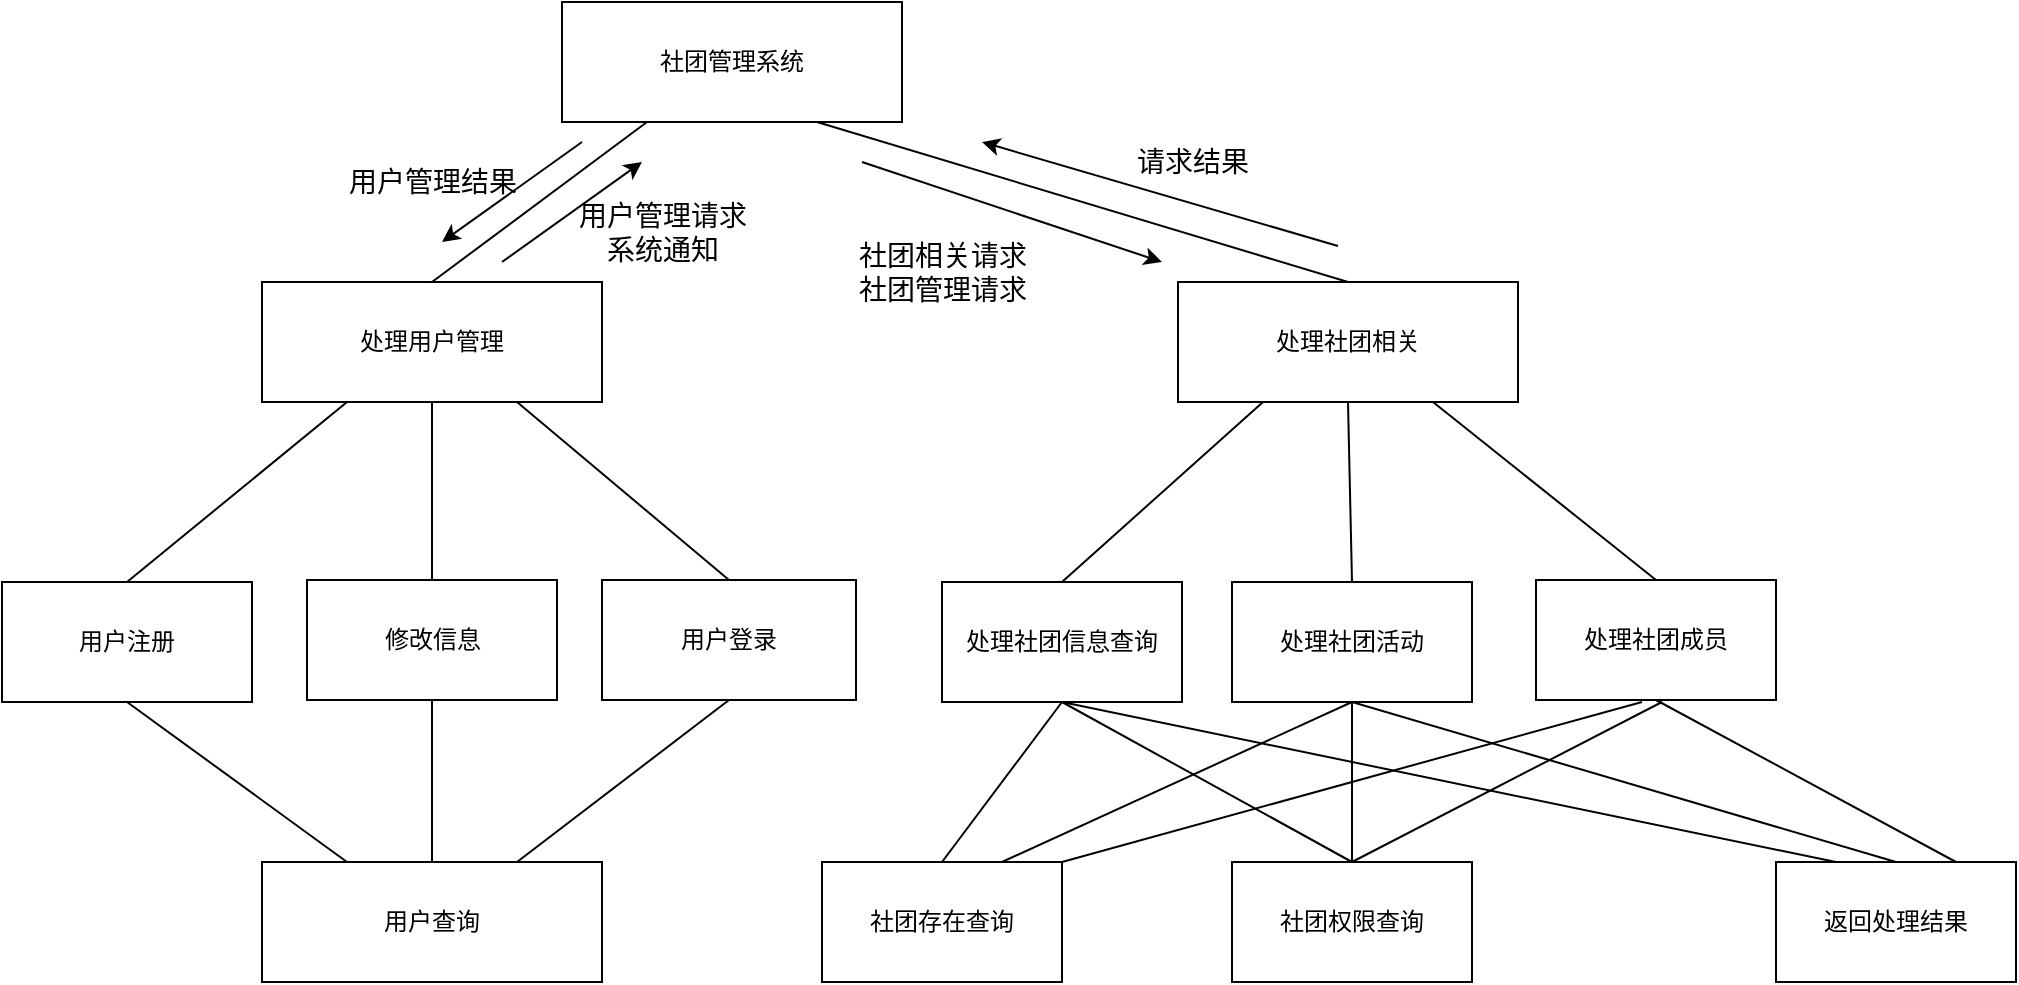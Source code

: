 <mxfile version="14.1.9" type="github"><diagram id="R0eKD6uKEBfeONIN6vYT" name="Page-1"><mxGraphModel dx="1483" dy="783" grid="1" gridSize="10" guides="1" tooltips="1" connect="1" arrows="1" fold="1" page="1" pageScale="1" pageWidth="827" pageHeight="1169" math="0" shadow="0"><root><mxCell id="0"/><mxCell id="1" parent="0"/><mxCell id="nbNFHDUKluIm0Wr619E0-1" value="社团管理系统" style="rounded=0;whiteSpace=wrap;html=1;" vertex="1" parent="1"><mxGeometry x="330" y="50" width="170" height="60" as="geometry"/></mxCell><mxCell id="nbNFHDUKluIm0Wr619E0-2" value="处理用户管理" style="rounded=0;whiteSpace=wrap;html=1;" vertex="1" parent="1"><mxGeometry x="180" y="190" width="170" height="60" as="geometry"/></mxCell><mxCell id="nbNFHDUKluIm0Wr619E0-3" value="处理社团相关" style="rounded=0;whiteSpace=wrap;html=1;" vertex="1" parent="1"><mxGeometry x="638" y="190" width="170" height="60" as="geometry"/></mxCell><mxCell id="nbNFHDUKluIm0Wr619E0-9" value="&lt;font style=&quot;font-size: 14px&quot;&gt;用户管理请求&lt;br&gt;系统通知&lt;/font&gt;" style="text;html=1;align=center;verticalAlign=middle;resizable=0;points=[];autosize=1;" vertex="1" parent="1"><mxGeometry x="330" y="150" width="100" height="30" as="geometry"/></mxCell><mxCell id="nbNFHDUKluIm0Wr619E0-10" value="" style="endArrow=none;html=1;exitX=0.5;exitY=0;exitDx=0;exitDy=0;entryX=0.25;entryY=1;entryDx=0;entryDy=0;" edge="1" parent="1" source="nbNFHDUKluIm0Wr619E0-2" target="nbNFHDUKluIm0Wr619E0-1"><mxGeometry width="50" height="50" relative="1" as="geometry"><mxPoint x="370" y="190" as="sourcePoint"/><mxPoint x="420" y="140" as="targetPoint"/></mxGeometry></mxCell><mxCell id="nbNFHDUKluIm0Wr619E0-11" value="" style="endArrow=classic;html=1;" edge="1" parent="1"><mxGeometry width="50" height="50" relative="1" as="geometry"><mxPoint x="300" y="180" as="sourcePoint"/><mxPoint x="370" y="130" as="targetPoint"/></mxGeometry></mxCell><mxCell id="nbNFHDUKluIm0Wr619E0-12" value="" style="endArrow=classic;html=1;" edge="1" parent="1"><mxGeometry width="50" height="50" relative="1" as="geometry"><mxPoint x="340" y="120" as="sourcePoint"/><mxPoint x="270" y="170" as="targetPoint"/></mxGeometry></mxCell><mxCell id="nbNFHDUKluIm0Wr619E0-13" value="&lt;font style=&quot;font-size: 14px&quot;&gt;用户管理结果&lt;/font&gt;" style="text;html=1;align=center;verticalAlign=middle;resizable=0;points=[];autosize=1;" vertex="1" parent="1"><mxGeometry x="215" y="130" width="100" height="20" as="geometry"/></mxCell><mxCell id="nbNFHDUKluIm0Wr619E0-14" value="" style="endArrow=none;html=1;entryX=0.75;entryY=1;entryDx=0;entryDy=0;exitX=0.5;exitY=0;exitDx=0;exitDy=0;" edge="1" parent="1" source="nbNFHDUKluIm0Wr619E0-3" target="nbNFHDUKluIm0Wr619E0-1"><mxGeometry width="50" height="50" relative="1" as="geometry"><mxPoint x="370" y="180" as="sourcePoint"/><mxPoint x="420" y="130" as="targetPoint"/></mxGeometry></mxCell><mxCell id="nbNFHDUKluIm0Wr619E0-15" value="" style="endArrow=classic;html=1;" edge="1" parent="1"><mxGeometry width="50" height="50" relative="1" as="geometry"><mxPoint x="718" y="172" as="sourcePoint"/><mxPoint x="540" y="120" as="targetPoint"/></mxGeometry></mxCell><mxCell id="nbNFHDUKluIm0Wr619E0-16" value="" style="endArrow=classic;html=1;" edge="1" parent="1"><mxGeometry width="50" height="50" relative="1" as="geometry"><mxPoint x="480" y="130" as="sourcePoint"/><mxPoint x="630" y="180" as="targetPoint"/></mxGeometry></mxCell><mxCell id="nbNFHDUKluIm0Wr619E0-17" value="&lt;span style=&quot;font-size: 14px&quot;&gt;社团相关请求&lt;br&gt;社团管理请求&lt;/span&gt;" style="text;html=1;align=center;verticalAlign=middle;resizable=0;points=[];autosize=1;" vertex="1" parent="1"><mxGeometry x="470" y="170" width="100" height="30" as="geometry"/></mxCell><mxCell id="nbNFHDUKluIm0Wr619E0-18" value="&lt;span style=&quot;font-size: 14px&quot;&gt;请求结果&lt;/span&gt;" style="text;html=1;align=center;verticalAlign=middle;resizable=0;points=[];autosize=1;" vertex="1" parent="1"><mxGeometry x="610" y="120" width="70" height="20" as="geometry"/></mxCell><mxCell id="nbNFHDUKluIm0Wr619E0-19" value="处理社团信息查询" style="rounded=0;whiteSpace=wrap;html=1;" vertex="1" parent="1"><mxGeometry x="520" y="340" width="120" height="60" as="geometry"/></mxCell><mxCell id="nbNFHDUKluIm0Wr619E0-21" value="处理社团活动" style="rounded=0;whiteSpace=wrap;html=1;" vertex="1" parent="1"><mxGeometry x="665" y="340" width="120" height="60" as="geometry"/></mxCell><mxCell id="nbNFHDUKluIm0Wr619E0-22" value="处理社团成员" style="rounded=0;whiteSpace=wrap;html=1;" vertex="1" parent="1"><mxGeometry x="817" y="339" width="120" height="60" as="geometry"/></mxCell><mxCell id="nbNFHDUKluIm0Wr619E0-24" value="" style="endArrow=none;html=1;entryX=0.25;entryY=1;entryDx=0;entryDy=0;exitX=0.5;exitY=0;exitDx=0;exitDy=0;" edge="1" parent="1" source="nbNFHDUKluIm0Wr619E0-19" target="nbNFHDUKluIm0Wr619E0-3"><mxGeometry width="50" height="50" relative="1" as="geometry"><mxPoint x="568" y="260" as="sourcePoint"/><mxPoint x="618" y="210" as="targetPoint"/></mxGeometry></mxCell><mxCell id="nbNFHDUKluIm0Wr619E0-25" value="" style="endArrow=none;html=1;entryX=0.5;entryY=1;entryDx=0;entryDy=0;exitX=0.5;exitY=0;exitDx=0;exitDy=0;" edge="1" parent="1" source="nbNFHDUKluIm0Wr619E0-21" target="nbNFHDUKluIm0Wr619E0-3"><mxGeometry width="50" height="50" relative="1" as="geometry"><mxPoint x="608" y="350" as="sourcePoint"/><mxPoint x="690.5" y="260" as="targetPoint"/></mxGeometry></mxCell><mxCell id="nbNFHDUKluIm0Wr619E0-26" value="" style="endArrow=none;html=1;entryX=0.75;entryY=1;entryDx=0;entryDy=0;exitX=0.5;exitY=0;exitDx=0;exitDy=0;" edge="1" parent="1" source="nbNFHDUKluIm0Wr619E0-22" target="nbNFHDUKluIm0Wr619E0-3"><mxGeometry width="50" height="50" relative="1" as="geometry"><mxPoint x="750" y="350" as="sourcePoint"/><mxPoint x="733" y="260" as="targetPoint"/></mxGeometry></mxCell><mxCell id="nbNFHDUKluIm0Wr619E0-27" value="返回处理结果" style="rounded=0;whiteSpace=wrap;html=1;" vertex="1" parent="1"><mxGeometry x="937" y="480" width="120" height="60" as="geometry"/></mxCell><mxCell id="nbNFHDUKluIm0Wr619E0-29" value="" style="endArrow=none;html=1;entryX=0.5;entryY=1;entryDx=0;entryDy=0;exitX=0.5;exitY=0;exitDx=0;exitDy=0;" edge="1" parent="1" source="nbNFHDUKluIm0Wr619E0-27" target="nbNFHDUKluIm0Wr619E0-21"><mxGeometry width="50" height="50" relative="1" as="geometry"><mxPoint x="568" y="490" as="sourcePoint"/><mxPoint x="618" y="440" as="targetPoint"/></mxGeometry></mxCell><mxCell id="nbNFHDUKluIm0Wr619E0-30" value="" style="endArrow=none;html=1;entryX=0.5;entryY=1;entryDx=0;entryDy=0;exitX=0.75;exitY=0;exitDx=0;exitDy=0;" edge="1" parent="1" source="nbNFHDUKluIm0Wr619E0-27" target="nbNFHDUKluIm0Wr619E0-22"><mxGeometry width="50" height="50" relative="1" as="geometry"><mxPoint x="568" y="490" as="sourcePoint"/><mxPoint x="618" y="440" as="targetPoint"/></mxGeometry></mxCell><mxCell id="nbNFHDUKluIm0Wr619E0-31" value="" style="endArrow=none;html=1;entryX=0.5;entryY=1;entryDx=0;entryDy=0;exitX=0.25;exitY=0;exitDx=0;exitDy=0;" edge="1" parent="1" source="nbNFHDUKluIm0Wr619E0-27" target="nbNFHDUKluIm0Wr619E0-19"><mxGeometry width="50" height="50" relative="1" as="geometry"><mxPoint x="766" y="470" as="sourcePoint"/><mxPoint x="887" y="409" as="targetPoint"/></mxGeometry></mxCell><mxCell id="nbNFHDUKluIm0Wr619E0-32" value="用户查询" style="rounded=0;whiteSpace=wrap;html=1;" vertex="1" parent="1"><mxGeometry x="180" y="480" width="170" height="60" as="geometry"/></mxCell><mxCell id="nbNFHDUKluIm0Wr619E0-33" value="用户注册" style="rounded=0;whiteSpace=wrap;html=1;" vertex="1" parent="1"><mxGeometry x="50" y="340" width="125" height="60" as="geometry"/></mxCell><mxCell id="nbNFHDUKluIm0Wr619E0-34" value="用户登录" style="rounded=0;whiteSpace=wrap;html=1;" vertex="1" parent="1"><mxGeometry x="350" y="339" width="127" height="60" as="geometry"/></mxCell><mxCell id="nbNFHDUKluIm0Wr619E0-36" value="" style="endArrow=none;html=1;entryX=0.25;entryY=1;entryDx=0;entryDy=0;exitX=0.5;exitY=0;exitDx=0;exitDy=0;" edge="1" parent="1" source="nbNFHDUKluIm0Wr619E0-33" target="nbNFHDUKluIm0Wr619E0-2"><mxGeometry width="50" height="50" relative="1" as="geometry"><mxPoint x="470" y="370" as="sourcePoint"/><mxPoint x="520" y="320" as="targetPoint"/></mxGeometry></mxCell><mxCell id="nbNFHDUKluIm0Wr619E0-37" value="" style="endArrow=none;html=1;entryX=0.75;entryY=1;entryDx=0;entryDy=0;exitX=0.5;exitY=0;exitDx=0;exitDy=0;" edge="1" parent="1" source="nbNFHDUKluIm0Wr619E0-34" target="nbNFHDUKluIm0Wr619E0-2"><mxGeometry width="50" height="50" relative="1" as="geometry"><mxPoint x="162.5" y="350" as="sourcePoint"/><mxPoint x="232.5" y="260" as="targetPoint"/></mxGeometry></mxCell><mxCell id="nbNFHDUKluIm0Wr619E0-38" value="修改信息" style="rounded=0;whiteSpace=wrap;html=1;" vertex="1" parent="1"><mxGeometry x="202.5" y="339" width="125" height="60" as="geometry"/></mxCell><mxCell id="nbNFHDUKluIm0Wr619E0-39" value="" style="endArrow=none;html=1;entryX=0.5;entryY=1;entryDx=0;entryDy=0;exitX=0.5;exitY=0;exitDx=0;exitDy=0;" edge="1" parent="1" source="nbNFHDUKluIm0Wr619E0-38" target="nbNFHDUKluIm0Wr619E0-2"><mxGeometry width="50" height="50" relative="1" as="geometry"><mxPoint x="470" y="370" as="sourcePoint"/><mxPoint x="520" y="320" as="targetPoint"/></mxGeometry></mxCell><mxCell id="nbNFHDUKluIm0Wr619E0-40" value="" style="endArrow=none;html=1;entryX=0.5;entryY=1;entryDx=0;entryDy=0;exitX=0.5;exitY=0;exitDx=0;exitDy=0;" edge="1" parent="1" source="nbNFHDUKluIm0Wr619E0-32" target="nbNFHDUKluIm0Wr619E0-38"><mxGeometry width="50" height="50" relative="1" as="geometry"><mxPoint x="470" y="370" as="sourcePoint"/><mxPoint x="520" y="320" as="targetPoint"/></mxGeometry></mxCell><mxCell id="nbNFHDUKluIm0Wr619E0-41" value="" style="endArrow=none;html=1;entryX=0.5;entryY=1;entryDx=0;entryDy=0;exitX=0.75;exitY=0;exitDx=0;exitDy=0;" edge="1" parent="1" source="nbNFHDUKluIm0Wr619E0-32" target="nbNFHDUKluIm0Wr619E0-34"><mxGeometry width="50" height="50" relative="1" as="geometry"><mxPoint x="275" y="480" as="sourcePoint"/><mxPoint x="275" y="409" as="targetPoint"/></mxGeometry></mxCell><mxCell id="nbNFHDUKluIm0Wr619E0-42" value="" style="endArrow=none;html=1;entryX=0.5;entryY=1;entryDx=0;entryDy=0;exitX=0.25;exitY=0;exitDx=0;exitDy=0;" edge="1" parent="1" source="nbNFHDUKluIm0Wr619E0-32" target="nbNFHDUKluIm0Wr619E0-33"><mxGeometry width="50" height="50" relative="1" as="geometry"><mxPoint x="317.5" y="480" as="sourcePoint"/><mxPoint x="423.5" y="409" as="targetPoint"/></mxGeometry></mxCell><mxCell id="nbNFHDUKluIm0Wr619E0-43" value="社团权限查询" style="rounded=0;whiteSpace=wrap;html=1;" vertex="1" parent="1"><mxGeometry x="665" y="480" width="120" height="60" as="geometry"/></mxCell><mxCell id="nbNFHDUKluIm0Wr619E0-44" value="社团存在查询" style="rounded=0;whiteSpace=wrap;html=1;" vertex="1" parent="1"><mxGeometry x="460" y="480" width="120" height="60" as="geometry"/></mxCell><mxCell id="nbNFHDUKluIm0Wr619E0-45" value="" style="endArrow=none;html=1;exitX=0.5;exitY=0;exitDx=0;exitDy=0;entryX=0.5;entryY=1;entryDx=0;entryDy=0;" edge="1" parent="1" source="nbNFHDUKluIm0Wr619E0-44" target="nbNFHDUKluIm0Wr619E0-19"><mxGeometry width="50" height="50" relative="1" as="geometry"><mxPoint x="470" y="370" as="sourcePoint"/><mxPoint x="520" y="320" as="targetPoint"/></mxGeometry></mxCell><mxCell id="nbNFHDUKluIm0Wr619E0-46" value="" style="endArrow=none;html=1;entryX=0.5;entryY=1;entryDx=0;entryDy=0;exitX=0.75;exitY=0;exitDx=0;exitDy=0;" edge="1" parent="1" source="nbNFHDUKluIm0Wr619E0-44" target="nbNFHDUKluIm0Wr619E0-21"><mxGeometry width="50" height="50" relative="1" as="geometry"><mxPoint x="520" y="480" as="sourcePoint"/><mxPoint x="590" y="410" as="targetPoint"/></mxGeometry></mxCell><mxCell id="nbNFHDUKluIm0Wr619E0-47" value="" style="endArrow=none;html=1;exitX=1;exitY=0;exitDx=0;exitDy=0;" edge="1" parent="1" source="nbNFHDUKluIm0Wr619E0-44"><mxGeometry width="50" height="50" relative="1" as="geometry"><mxPoint x="590" y="470" as="sourcePoint"/><mxPoint x="870" y="400" as="targetPoint"/></mxGeometry></mxCell><mxCell id="nbNFHDUKluIm0Wr619E0-49" value="" style="endArrow=none;html=1;exitX=0.5;exitY=0;exitDx=0;exitDy=0;" edge="1" parent="1" source="nbNFHDUKluIm0Wr619E0-43"><mxGeometry width="50" height="50" relative="1" as="geometry"><mxPoint x="470" y="370" as="sourcePoint"/><mxPoint x="725" y="400" as="targetPoint"/></mxGeometry></mxCell><mxCell id="nbNFHDUKluIm0Wr619E0-50" value="" style="endArrow=none;html=1;exitX=0.5;exitY=0;exitDx=0;exitDy=0;" edge="1" parent="1" source="nbNFHDUKluIm0Wr619E0-43"><mxGeometry width="50" height="50" relative="1" as="geometry"><mxPoint x="470" y="370" as="sourcePoint"/><mxPoint x="580" y="400" as="targetPoint"/></mxGeometry></mxCell><mxCell id="nbNFHDUKluIm0Wr619E0-51" value="" style="endArrow=none;html=1;exitX=0.5;exitY=0;exitDx=0;exitDy=0;" edge="1" parent="1" source="nbNFHDUKluIm0Wr619E0-43"><mxGeometry width="50" height="50" relative="1" as="geometry"><mxPoint x="590" y="490" as="sourcePoint"/><mxPoint x="880" y="400" as="targetPoint"/></mxGeometry></mxCell></root></mxGraphModel></diagram></mxfile>